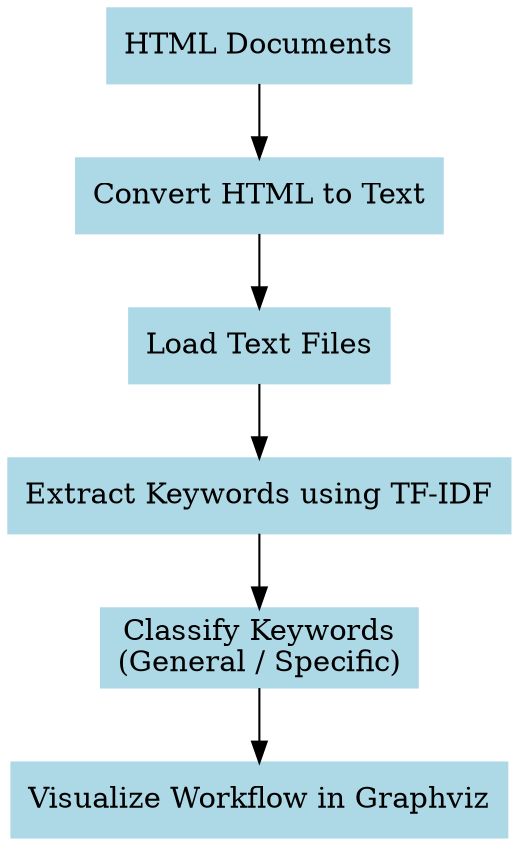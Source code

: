 digraph KeywordExtractionWorkflow {
    rankdir=TB;  // Top to Bottom layout
    node [shape=box, style=filled, color=lightblue];

    // Nodes
    A [label="HTML Documents"];
    B [label="Convert HTML to Text"];
    C [label="Load Text Files"];
    D [label="Extract Keywords using TF-IDF"];
    E [label="Classify Keywords\n(General / Specific)"];
    F [label="Visualize Workflow in Graphviz"];
    
    // Edges
    A -> B -> C -> D -> E -> F;
}
